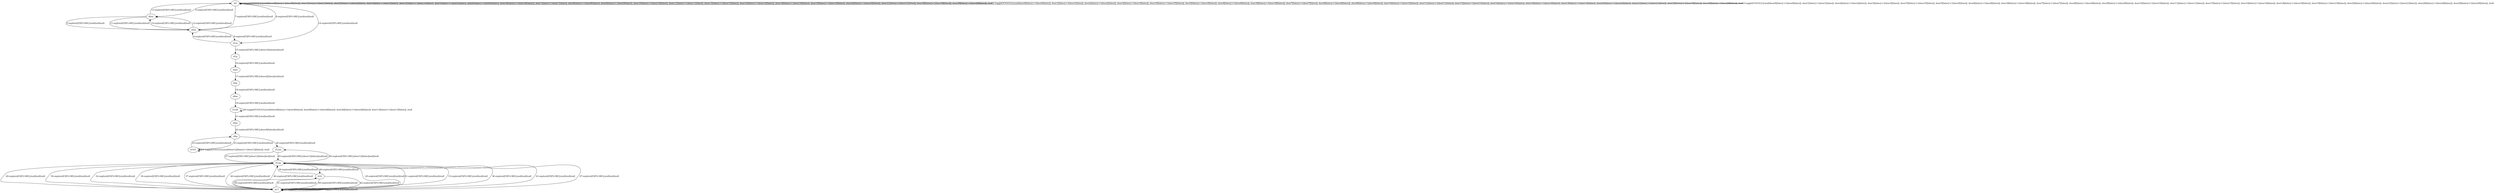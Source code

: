 # Total number of goals covered by this test: 2
# b17 --> b16
# b16 --> d12p

digraph g {
"b0" -> "b0" [label = "1-toggle[TOGGLE];/null/door0[false]:=!(door0[false]); door1[false]:=!(door1[false]); door2[false]:=!(door2[false]); door3[false]:=!(door3[false]); door35[false]:=!(door35[false]); door5[false]:=!(door5[false]); door6[false]:=!(door6[false]); door38[false]:=!(door38[false]); door7[false]:=!(door7[false]); door8[false]:=!(door8[false]); door9[false]:=!(door9[false]); door10[false]:=!(door10[false]); door11[false]:=!(door11[false]); door15[false]:=!(door15[false]); door16[false]:=!(door16[false]); door18[false]:=!(door18[false]); door19[false]:=!(door19[false]); door20[false]:=!(door20[false]); door21[false]:=!(door21[false]); door28[false]:=!(door28[false]); door29[false]:=!(door29[false]); /null"];
"b0" -> "b0" [label = "2-toggle[TOGGLE];/null/door0[false]:=!(door0[false]); door1[false]:=!(door1[false]); door2[false]:=!(door2[false]); door3[false]:=!(door3[false]); door35[false]:=!(door35[false]); door5[false]:=!(door5[false]); door6[false]:=!(door6[false]); door38[false]:=!(door38[false]); door7[false]:=!(door7[false]); door8[false]:=!(door8[false]); door9[false]:=!(door9[false]); door10[false]:=!(door10[false]); door11[false]:=!(door11[false]); door15[false]:=!(door15[false]); door16[false]:=!(door16[false]); door18[false]:=!(door18[false]); door19[false]:=!(door19[false]); door20[false]:=!(door20[false]); door21[false]:=!(door21[false]); door28[false]:=!(door28[false]); door29[false]:=!(door29[false]); /null"];
"b0" -> "b0" [label = "3-toggle[TOGGLE];/null/door0[false]:=!(door0[false]); door1[false]:=!(door1[false]); door2[false]:=!(door2[false]); door3[false]:=!(door3[false]); door35[false]:=!(door35[false]); door5[false]:=!(door5[false]); door6[false]:=!(door6[false]); door38[false]:=!(door38[false]); door7[false]:=!(door7[false]); door8[false]:=!(door8[false]); door9[false]:=!(door9[false]); door10[false]:=!(door10[false]); door11[false]:=!(door11[false]); door15[false]:=!(door15[false]); door16[false]:=!(door16[false]); door18[false]:=!(door18[false]); door19[false]:=!(door19[false]); door20[false]:=!(door20[false]); door21[false]:=!(door21[false]); door28[false]:=!(door28[false]); door29[false]:=!(door29[false]); /null"];
"b0" -> "d0m" [label = "4-explore[EXPLORE];/null/null/null"];
"d0m" -> "d5m" [label = "5-explore[EXPLORE];/null/null/null"];
"d5m" -> "b0" [label = "6-explore[EXPLORE];/null/null/null"];
"b0" -> "d5m" [label = "7-explore[EXPLORE];/null/null/null"];
"d5m" -> "d1m" [label = "8-explore[EXPLORE];/null/null/null"];
"d1m" -> "d5m" [label = "9-explore[EXPLORE];/null/null/null"];
"d5m" -> "d0m" [label = "10-explore[EXPLORE];/null/null/null"];
"d0m" -> "d5m" [label = "11-explore[EXPLORE];/null/null/null"];
"d5m" -> "d0m" [label = "12-explore[EXPLORE];/null/null/null"];
"d0m" -> "b0" [label = "13-explore[EXPLORE];/null/null/null"];
"b0" -> "d1m" [label = "14-explore[EXPLORE];/null/null/null"];
"d1m" -> "d1p" [label = "15-explore[EXPLORE];/door1[false]/null/null"];
"d1p" -> "d2m" [label = "16-explore[EXPLORE];/null/null/null"];
"d2m" -> "d2p" [label = "17-explore[EXPLORE];/door2[false]/null/null"];
"d2p" -> "d6m" [label = "18-explore[EXPLORE];/null/null/null"];
"d6m" -> "b128" [label = "19-explore[EXPLORE];/null/null/null"];
"b128" -> "b128" [label = "20-toggle[TOGGLE];/null/door4[false]:=!(door4[false]); door6[false]:=!(door6[false]); door26[false]:=!(door26[false]); door13[false]:=!(door13[false]); /null"];
"b128" -> "d4m" [label = "21-explore[EXPLORE];/null/null/null"];
"d4m" -> "d4p" [label = "22-explore[EXPLORE];/door4[false]/null/null"];
"d4p" -> "b103" [label = "23-explore[EXPLORE];/null/null/null"];
"b103" -> "b103" [label = "24-toggle[TOGGLE];/null/door12[false]:=!(door12[false]); /null"];
"b103" -> "d4p" [label = "25-explore[EXPLORE];/null/null/null"];
"d4p" -> "d12m" [label = "26-explore[EXPLORE];/null/null/null"];
"d12m" -> "d12p" [label = "27-explore[EXPLORE];/door12[false]/null/null"];
"d12p" -> "b17" [label = "28-explore[EXPLORE];/null/null/null"];
"b17" -> "d12p" [label = "29-explore[EXPLORE];/null/null/null"];
"d12p" -> "b17" [label = "30-explore[EXPLORE];/null/null/null"];
"b17" -> "d12p" [label = "31-explore[EXPLORE];/null/null/null"];
"d12p" -> "b17" [label = "32-explore[EXPLORE];/null/null/null"];
"b17" -> "d12p" [label = "33-explore[EXPLORE];/null/null/null"];
"d12p" -> "b17" [label = "34-explore[EXPLORE];/null/null/null"];
"b17" -> "b17" [label = "35-toggle[TOGGLE];/null/null/null"];
"b17" -> "d12p" [label = "36-explore[EXPLORE];/null/null/null"];
"d12p" -> "b17" [label = "37-explore[EXPLORE];/null/null/null"];
"b17" -> "b16" [label = "38-explore[EXPLORE];/null/null/null"];
"b16" -> "d12p" [label = "39-explore[EXPLORE];/null/null/null"];
"d12p" -> "b17" [label = "40-explore[EXPLORE];/null/null/null"];
"b17" -> "b16" [label = "41-explore[EXPLORE];/null/null/null"];
"b16" -> "b17" [label = "42-explore[EXPLORE];/null/null/null"];
"b17" -> "d12p" [label = "43-explore[EXPLORE];/null/null/null"];
"d12p" -> "d12m" [label = "44-explore[EXPLORE];/door12[false]/null/null"];
"d12m" -> "d12p" [label = "45-explore[EXPLORE];/door12[false]/null/null"];
"d12p" -> "b17" [label = "46-explore[EXPLORE];/null/null/null"];
"b17" -> "d12p" [label = "47-explore[EXPLORE];/null/null/null"];
"d12p" -> "b16" [label = "48-explore[EXPLORE];/null/null/null"];
"b16" -> "b17" [label = "49-explore[EXPLORE];/null/null/null"];
"b17" -> "b17" [label = "50-toggle[TOGGLE];/null/null/null"];
}